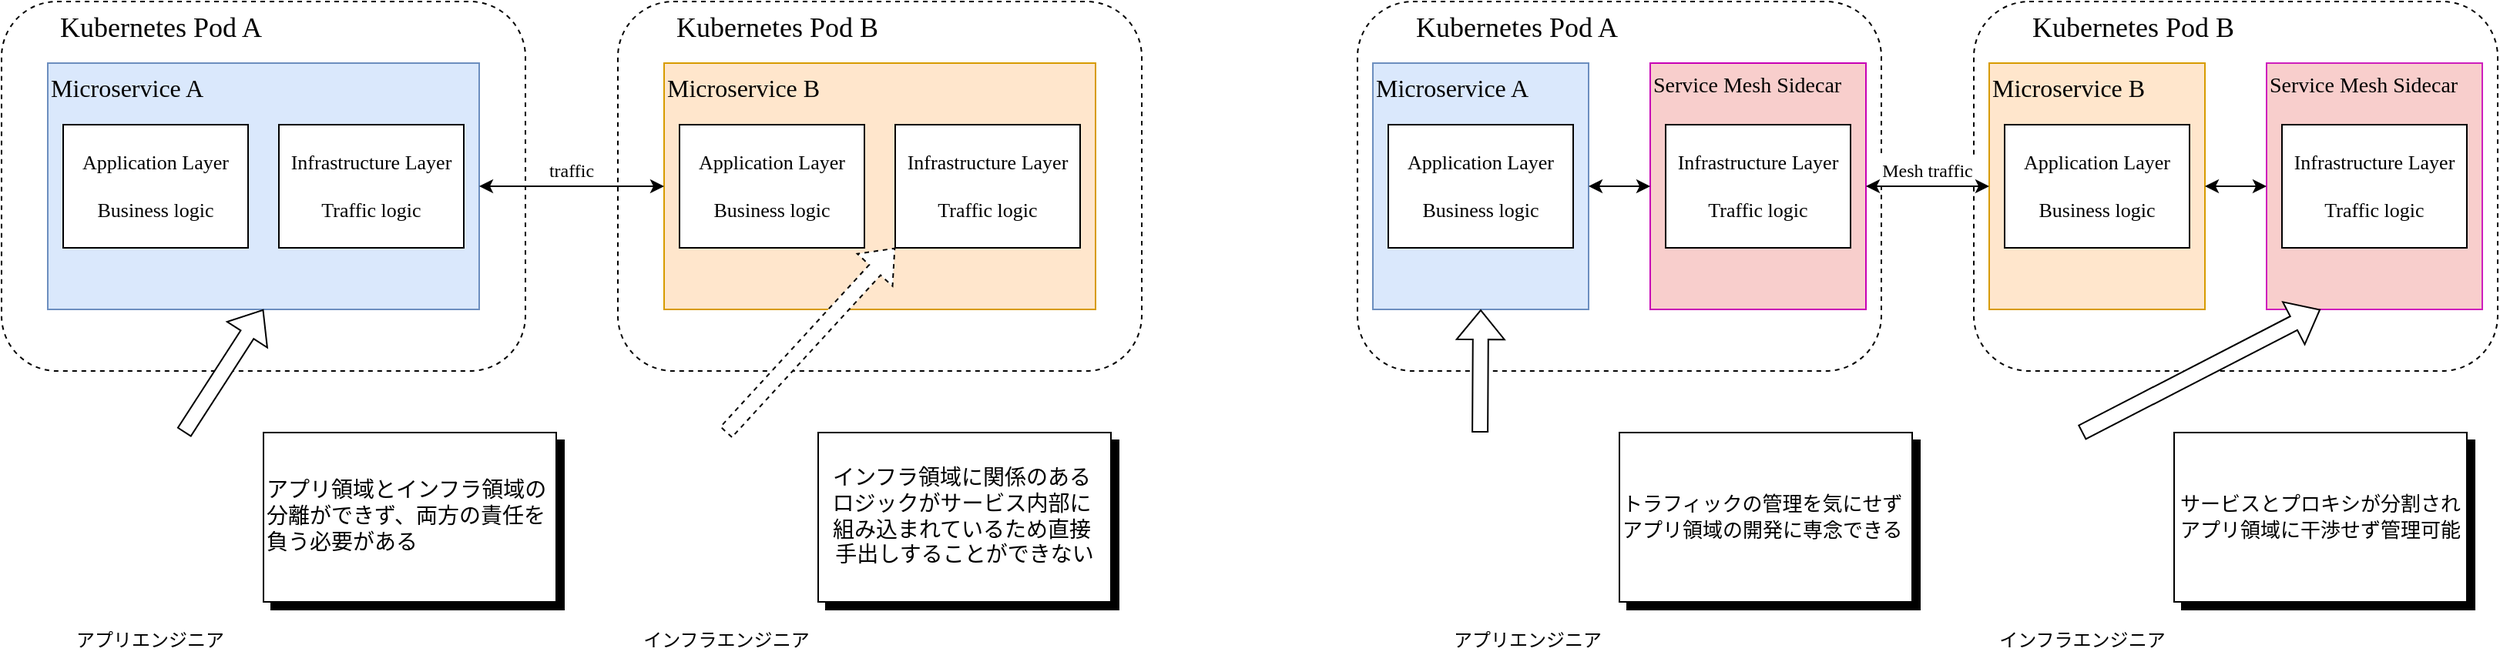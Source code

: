 <mxfile version="26.0.9">
  <diagram name="サイドカー" id="GY5iW_RVzcb3hvvs11iQ">
    <mxGraphModel dx="1147" dy="669" grid="1" gridSize="10" guides="1" tooltips="1" connect="1" arrows="1" fold="1" page="1" pageScale="1" pageWidth="2336" pageHeight="1654" math="0" shadow="0">
      <root>
        <mxCell id="0" />
        <mxCell id="1" parent="0" />
        <mxCell id="J_r4PYeLDRw4lh2Pbsrp-23" value="traffic" style="rounded=0;whiteSpace=wrap;html=1;fontFamily=Zen Kaku Gothic New;fontSource=https%3A%2F%2Ffonts.googleapis.com%2Fcss%3Ffamily%3DZen%2BKaku%2BGothic%2BNew;strokeColor=none;" vertex="1" parent="1">
          <mxGeometry x="410" y="180" width="60" height="20" as="geometry" />
        </mxCell>
        <mxCell id="J_r4PYeLDRw4lh2Pbsrp-31" value="&lt;span style=&quot;font-size: 18px; white-space: pre;&quot;&gt;&#x9;&lt;/span&gt;&lt;span style=&quot;font-size: 18px;&quot;&gt;Kubernetes&amp;nbsp;&lt;/span&gt;&lt;span style=&quot;font-size: 18px;&quot;&gt;Pod B&lt;/span&gt;" style="rounded=1;whiteSpace=wrap;html=1;dashed=1;align=left;verticalAlign=top;fontFamily=Zen Kaku Gothic New;fontSource=https%3A%2F%2Ffonts.googleapis.com%2Fcss%3Ffamily%3DZen%2BKaku%2BGothic%2BNew;" vertex="1" parent="1">
          <mxGeometry x="1350" y="80" width="340" height="240" as="geometry" />
        </mxCell>
        <mxCell id="J_r4PYeLDRw4lh2Pbsrp-50" value="&lt;span style=&quot;font-family: &amp;quot;Zen Kaku Gothic New&amp;quot;;&quot;&gt;&lt;font style=&quot;font-size: 14px;&quot;&gt;Service Mesh Sidecar&lt;/font&gt;&lt;/span&gt;" style="rounded=0;whiteSpace=wrap;html=1;align=left;verticalAlign=top;fillColor=#f8cecc;strokeColor=light-dark(#ce1ebd, #d7817e);" vertex="1" parent="1">
          <mxGeometry x="1540" y="120" width="140" height="160" as="geometry" />
        </mxCell>
        <mxCell id="J_r4PYeLDRw4lh2Pbsrp-29" value="&lt;font style=&quot;font-size: 18px;&quot;&gt;&lt;span style=&quot;white-space: pre;&quot;&gt;&#x9;&lt;/span&gt;Kubernetes Pod A&lt;/font&gt;" style="rounded=1;whiteSpace=wrap;html=1;dashed=1;align=left;verticalAlign=top;fontFamily=Zen Kaku Gothic New;fontSource=https%3A%2F%2Ffonts.googleapis.com%2Fcss%3Ffamily%3DZen%2BKaku%2BGothic%2BNew;" vertex="1" parent="1">
          <mxGeometry x="950" y="80" width="340" height="240" as="geometry" />
        </mxCell>
        <mxCell id="J_r4PYeLDRw4lh2Pbsrp-49" value="&lt;span style=&quot;font-family: &amp;quot;Zen Kaku Gothic New&amp;quot;;&quot;&gt;&lt;font style=&quot;font-size: 14px;&quot;&gt;Service Mesh Sidecar&lt;/font&gt;&lt;/span&gt;" style="rounded=0;whiteSpace=wrap;html=1;align=left;verticalAlign=top;fillColor=#f8cecc;strokeColor=light-dark(#c700b6, #d7817e);" vertex="1" parent="1">
          <mxGeometry x="1140" y="120" width="140" height="160" as="geometry" />
        </mxCell>
        <mxCell id="J_r4PYeLDRw4lh2Pbsrp-18" value="" style="rounded=0;whiteSpace=wrap;html=1;fillColor=#000000;fontFamily=Zen Kaku Gothic New;fontSource=https%3A%2F%2Ffonts.googleapis.com%2Fcss%3Ffamily%3DZen%2BKaku%2BGothic%2BNew;" vertex="1" parent="1">
          <mxGeometry x="245" y="365" width="190" height="110" as="geometry" />
        </mxCell>
        <mxCell id="J_r4PYeLDRw4lh2Pbsrp-1" value="&lt;font style=&quot;font-size: 18px;&quot;&gt;&lt;span style=&quot;white-space: pre;&quot;&gt;&#x9;&lt;/span&gt;Kubernetes Pod A&lt;/font&gt;" style="rounded=1;whiteSpace=wrap;html=1;dashed=1;align=left;verticalAlign=top;fontFamily=Zen Kaku Gothic New;fontSource=https%3A%2F%2Ffonts.googleapis.com%2Fcss%3Ffamily%3DZen%2BKaku%2BGothic%2BNew;" vertex="1" parent="1">
          <mxGeometry x="70" y="80" width="340" height="240" as="geometry" />
        </mxCell>
        <mxCell id="J_r4PYeLDRw4lh2Pbsrp-2" value="Microservice A" style="rounded=0;whiteSpace=wrap;html=1;fontFamily=Zen Kaku Gothic New;fontSource=https%3A%2F%2Ffonts.googleapis.com%2Fcss%3Ffamily%3DZen%2BKaku%2BGothic%2BNew;verticalAlign=top;fontSize=16;align=left;fillColor=#dae8fc;strokeColor=#6c8ebf;" vertex="1" parent="1">
          <mxGeometry x="100" y="120" width="280" height="160" as="geometry" />
        </mxCell>
        <mxCell id="J_r4PYeLDRw4lh2Pbsrp-3" value="&lt;span style=&quot;font-size: 18px; white-space: pre;&quot;&gt;&#x9;&lt;/span&gt;&lt;span style=&quot;font-size: 18px;&quot;&gt;Kubernetes&amp;nbsp;&lt;/span&gt;&lt;span style=&quot;font-size: 18px;&quot;&gt;Pod B&lt;/span&gt;" style="rounded=1;whiteSpace=wrap;html=1;dashed=1;align=left;verticalAlign=top;fontFamily=Zen Kaku Gothic New;fontSource=https%3A%2F%2Ffonts.googleapis.com%2Fcss%3Ffamily%3DZen%2BKaku%2BGothic%2BNew;" vertex="1" parent="1">
          <mxGeometry x="470" y="80" width="340" height="240" as="geometry" />
        </mxCell>
        <mxCell id="J_r4PYeLDRw4lh2Pbsrp-4" value="Microservice&amp;nbsp;B" style="rounded=0;whiteSpace=wrap;html=1;fontFamily=Zen Kaku Gothic New;fontSource=https%3A%2F%2Ffonts.googleapis.com%2Fcss%3Ffamily%3DZen%2BKaku%2BGothic%2BNew;verticalAlign=top;fontSize=16;align=left;fillColor=#ffe6cc;strokeColor=#d79b00;" vertex="1" parent="1">
          <mxGeometry x="500" y="120" width="280" height="160" as="geometry" />
        </mxCell>
        <mxCell id="J_r4PYeLDRw4lh2Pbsrp-5" value="&lt;font&gt;Application Layer&lt;/font&gt;&lt;div&gt;&lt;font&gt;&lt;br&gt;Business logic&lt;/font&gt;&lt;/div&gt;" style="rounded=0;whiteSpace=wrap;html=1;fontFamily=Zen Kaku Gothic New;fontSource=https%3A%2F%2Ffonts.googleapis.com%2Fcss%3Ffamily%3DZen%2BKaku%2BGothic%2BNew;fontSize=13;" vertex="1" parent="1">
          <mxGeometry x="110" y="160" width="120" height="80" as="geometry" />
        </mxCell>
        <mxCell id="J_r4PYeLDRw4lh2Pbsrp-6" value="&lt;font style=&quot;font-size: 13px;&quot;&gt;Infrastructure Layer&lt;/font&gt;&lt;div&gt;&lt;font style=&quot;font-size: 13px;&quot;&gt;&lt;br&gt;Traffic logic&lt;/font&gt;&lt;/div&gt;" style="rounded=0;whiteSpace=wrap;html=1;fontFamily=Zen Kaku Gothic New;fontSource=https%3A%2F%2Ffonts.googleapis.com%2Fcss%3Ffamily%3DZen%2BKaku%2BGothic%2BNew;" vertex="1" parent="1">
          <mxGeometry x="250" y="160" width="120" height="80" as="geometry" />
        </mxCell>
        <mxCell id="J_r4PYeLDRw4lh2Pbsrp-7" value="&lt;font&gt;Application Layer&lt;/font&gt;&lt;div&gt;&lt;font&gt;&lt;br&gt;Business logic&lt;/font&gt;&lt;/div&gt;" style="rounded=0;whiteSpace=wrap;html=1;fontFamily=Zen Kaku Gothic New;fontSource=https%3A%2F%2Ffonts.googleapis.com%2Fcss%3Ffamily%3DZen%2BKaku%2BGothic%2BNew;fontSize=13;" vertex="1" parent="1">
          <mxGeometry x="510" y="160" width="120" height="80" as="geometry" />
        </mxCell>
        <mxCell id="J_r4PYeLDRw4lh2Pbsrp-8" value="&lt;font style=&quot;font-size: 13px;&quot;&gt;Infrastructure Layer&lt;/font&gt;&lt;div&gt;&lt;font style=&quot;font-size: 13px;&quot;&gt;&lt;br&gt;Traffic logic&lt;/font&gt;&lt;/div&gt;" style="rounded=0;whiteSpace=wrap;html=1;fontFamily=Zen Kaku Gothic New;fontSource=https%3A%2F%2Ffonts.googleapis.com%2Fcss%3Ffamily%3DZen%2BKaku%2BGothic%2BNew;" vertex="1" parent="1">
          <mxGeometry x="650" y="160" width="120" height="80" as="geometry" />
        </mxCell>
        <mxCell id="J_r4PYeLDRw4lh2Pbsrp-10" value="" style="shape=image;verticalLabelPosition=bottom;labelBackgroundColor=default;verticalAlign=top;aspect=fixed;imageAspect=0;image=https://blogger.googleusercontent.com/img/b/R29vZ2xl/AVvXsEhGllOWEA5zH1tlPydsq8bZ7LZE4ijD4gYmobE7UlDbg-LnOpG1Kq0SvRJ6tjmciF4772uZtzJrDzPX1mX6AuXUhIZ3C18auUXkATWb7r_TOBIDO2gar839CFXYz3WA95Q-553uIj6gBgMb/s400/job_it_dokata.png;fontFamily=Zen Kaku Gothic New;fontSource=https%3A%2F%2Ffonts.googleapis.com%2Fcss%3Ffamily%3DZen%2BKaku%2BGothic%2BNew;" vertex="1" parent="1">
          <mxGeometry x="480" y="360" width="120" height="120" as="geometry" />
        </mxCell>
        <mxCell id="J_r4PYeLDRw4lh2Pbsrp-11" value="" style="shape=image;verticalLabelPosition=bottom;labelBackgroundColor=default;verticalAlign=top;aspect=fixed;imageAspect=0;image=https://blogger.googleusercontent.com/img/b/R29vZ2xl/AVvXsEiTlfwxPuLS4rgL7HjGHxjSpmYFC__fu8dlQs_amm7y8cxneMJ-ikqxrhcSCC0ktXmg1nRJF6Ao2ziFK_u4Ay3WBkhQpENrOkZkJHx951u0lMq96Clnl8oDKXBATcOO9y5wIxYE49g1ChK5/s400/computer_hacker_white1_woman.png;flipH=1;fontFamily=Zen Kaku Gothic New;fontSource=https%3A%2F%2Ffonts.googleapis.com%2Fcss%3Ffamily%3DZen%2BKaku%2BGothic%2BNew;" vertex="1" parent="1">
          <mxGeometry x="999.4" y="360" width="120.6" height="120" as="geometry" />
        </mxCell>
        <mxCell id="J_r4PYeLDRw4lh2Pbsrp-12" value="" style="shape=image;verticalLabelPosition=bottom;labelBackgroundColor=default;verticalAlign=top;aspect=fixed;imageAspect=0;image=https://blogger.googleusercontent.com/img/b/R29vZ2xl/AVvXsEgIL0bJmMB2yZ27F2mQIEpzefDGIisYpMcEjIjiD6MopIGm23PY83CvtfdYws2DBZshFmk57LylVIo91FnYBjAuRZNdFN6w6-aiK3E8Phyphenhyphen8LazNtOWHm6OpeAt_5WCGkmn8cc-ZuB8imJc/s800/hacker_white3_cry.png;fontFamily=Zen Kaku Gothic New;fontSource=https%3A%2F%2Ffonts.googleapis.com%2Fcss%3Ffamily%3DZen%2BKaku%2BGothic%2BNew;" vertex="1" parent="1">
          <mxGeometry x="120" y="360" width="91.2" height="120" as="geometry" />
        </mxCell>
        <mxCell id="J_r4PYeLDRw4lh2Pbsrp-16" value="" style="shape=flexArrow;endArrow=classic;html=1;rounded=0;entryX=0.5;entryY=1;entryDx=0;entryDy=0;exitX=0.75;exitY=0;exitDx=0;exitDy=0;fillColor=default;fontFamily=Zen Kaku Gothic New;fontSource=https%3A%2F%2Ffonts.googleapis.com%2Fcss%3Ffamily%3DZen%2BKaku%2BGothic%2BNew;" edge="1" parent="1" source="J_r4PYeLDRw4lh2Pbsrp-12" target="J_r4PYeLDRw4lh2Pbsrp-2">
          <mxGeometry width="50" height="50" relative="1" as="geometry">
            <mxPoint x="340" y="440" as="sourcePoint" />
            <mxPoint x="390" y="390" as="targetPoint" />
          </mxGeometry>
        </mxCell>
        <mxCell id="J_r4PYeLDRw4lh2Pbsrp-17" value="&lt;font data-font-src=&quot;https://fonts.googleapis.com/css?family=Zen+Kaku+Gothic+New&quot;&gt;アプリ領域とインフラ領域の分離ができず、両方の責任を負う必要がある&lt;/font&gt;" style="rounded=0;whiteSpace=wrap;html=1;align=left;fontSize=14;fontFamily=Zen Kaku Gothic New;fontSource=https%3A%2F%2Ffonts.googleapis.com%2Fcss%3Ffamily%3DZen%2BKaku%2BGothic%2BNew;" vertex="1" parent="1">
          <mxGeometry x="240" y="360" width="190" height="110" as="geometry" />
        </mxCell>
        <mxCell id="J_r4PYeLDRw4lh2Pbsrp-21" value="アプリエンジニア" style="text;html=1;align=center;verticalAlign=middle;resizable=0;points=[];autosize=1;strokeColor=none;fillColor=none;fontFamily=Zen Kaku Gothic New;fontSource=https%3A%2F%2Ffonts.googleapis.com%2Fcss%3Ffamily%3DZen%2BKaku%2BGothic%2BNew;" vertex="1" parent="1">
          <mxGeometry x="105.6" y="480" width="120" height="30" as="geometry" />
        </mxCell>
        <mxCell id="J_r4PYeLDRw4lh2Pbsrp-24" value="" style="rounded=0;whiteSpace=wrap;html=1;fillColor=#000000;fontFamily=Zen Kaku Gothic New;fontSource=https%3A%2F%2Ffonts.googleapis.com%2Fcss%3Ffamily%3DZen%2BKaku%2BGothic%2BNew;" vertex="1" parent="1">
          <mxGeometry x="605" y="365" width="190" height="110" as="geometry" />
        </mxCell>
        <mxCell id="J_r4PYeLDRw4lh2Pbsrp-25" value="&lt;font data-font-src=&quot;https://fonts.googleapis.com/css?family=Zen+Kaku+Gothic+New&quot;&gt;インフラ領域に関係のある&amp;nbsp; ロジックがサービス内部に&amp;nbsp; 組み込まれているため直接&amp;nbsp; 手出しすることができない&lt;/font&gt;" style="rounded=0;whiteSpace=wrap;html=1;align=center;fontSize=14;fontFamily=Zen Kaku Gothic New;fontSource=https%3A%2F%2Ffonts.googleapis.com%2Fcss%3Ffamily%3DZen%2BKaku%2BGothic%2BNew;" vertex="1" parent="1">
          <mxGeometry x="600" y="360" width="190" height="110" as="geometry" />
        </mxCell>
        <mxCell id="J_r4PYeLDRw4lh2Pbsrp-26" value="インフラエンジニア" style="text;html=1;align=center;verticalAlign=middle;resizable=0;points=[];autosize=1;strokeColor=none;fillColor=none;fontFamily=Zen Kaku Gothic New;fontSource=https%3A%2F%2Ffonts.googleapis.com%2Fcss%3Ffamily%3DZen%2BKaku%2BGothic%2BNew;" vertex="1" parent="1">
          <mxGeometry x="475" y="480" width="130" height="30" as="geometry" />
        </mxCell>
        <mxCell id="J_r4PYeLDRw4lh2Pbsrp-27" value="" style="shape=flexArrow;endArrow=classic;html=1;rounded=0;exitX=0.5;exitY=0;exitDx=0;exitDy=0;fillColor=default;fontFamily=Zen Kaku Gothic New;fontSource=https%3A%2F%2Ffonts.googleapis.com%2Fcss%3Ffamily%3DZen%2BKaku%2BGothic%2BNew;dashed=1;" edge="1" parent="1" source="J_r4PYeLDRw4lh2Pbsrp-10">
          <mxGeometry width="50" height="50" relative="1" as="geometry">
            <mxPoint x="544" y="350" as="sourcePoint" />
            <mxPoint x="650" y="240" as="targetPoint" />
          </mxGeometry>
        </mxCell>
        <mxCell id="J_r4PYeLDRw4lh2Pbsrp-28" value="" style="rounded=0;whiteSpace=wrap;html=1;fillColor=#000000;fontFamily=Zen Kaku Gothic New;fontSource=https%3A%2F%2Ffonts.googleapis.com%2Fcss%3Ffamily%3DZen%2BKaku%2BGothic%2BNew;" vertex="1" parent="1">
          <mxGeometry x="1125" y="365" width="190" height="110" as="geometry" />
        </mxCell>
        <mxCell id="J_r4PYeLDRw4lh2Pbsrp-30" value="Microservice A" style="rounded=0;whiteSpace=wrap;html=1;fontFamily=Zen Kaku Gothic New;fontSource=https%3A%2F%2Ffonts.googleapis.com%2Fcss%3Ffamily%3DZen%2BKaku%2BGothic%2BNew;verticalAlign=top;fontSize=16;align=left;fillColor=#dae8fc;strokeColor=#6c8ebf;" vertex="1" parent="1">
          <mxGeometry x="960" y="120" width="140" height="160" as="geometry" />
        </mxCell>
        <mxCell id="J_r4PYeLDRw4lh2Pbsrp-32" value="Microservice&amp;nbsp;B" style="rounded=0;whiteSpace=wrap;html=1;fontFamily=Zen Kaku Gothic New;fontSource=https%3A%2F%2Ffonts.googleapis.com%2Fcss%3Ffamily%3DZen%2BKaku%2BGothic%2BNew;verticalAlign=top;fontSize=16;align=left;fillColor=#ffe6cc;strokeColor=#d79b00;" vertex="1" parent="1">
          <mxGeometry x="1360" y="120" width="140" height="160" as="geometry" />
        </mxCell>
        <mxCell id="J_r4PYeLDRw4lh2Pbsrp-33" value="&lt;font&gt;Application Layer&lt;/font&gt;&lt;div&gt;&lt;font&gt;&lt;br&gt;Business logic&lt;/font&gt;&lt;/div&gt;" style="rounded=0;whiteSpace=wrap;html=1;fontFamily=Zen Kaku Gothic New;fontSource=https%3A%2F%2Ffonts.googleapis.com%2Fcss%3Ffamily%3DZen%2BKaku%2BGothic%2BNew;fontSize=13;" vertex="1" parent="1">
          <mxGeometry x="970" y="160" width="120" height="80" as="geometry" />
        </mxCell>
        <mxCell id="J_r4PYeLDRw4lh2Pbsrp-34" value="&lt;font style=&quot;font-size: 13px;&quot;&gt;Infrastructure Layer&lt;/font&gt;&lt;div&gt;&lt;font style=&quot;font-size: 13px;&quot;&gt;&lt;br&gt;Traffic logic&lt;/font&gt;&lt;/div&gt;" style="rounded=0;whiteSpace=wrap;html=1;fontFamily=Zen Kaku Gothic New;fontSource=https%3A%2F%2Ffonts.googleapis.com%2Fcss%3Ffamily%3DZen%2BKaku%2BGothic%2BNew;" vertex="1" parent="1">
          <mxGeometry x="1150" y="160" width="120" height="80" as="geometry" />
        </mxCell>
        <mxCell id="J_r4PYeLDRw4lh2Pbsrp-35" value="&lt;font&gt;Application Layer&lt;/font&gt;&lt;div&gt;&lt;font&gt;&lt;br&gt;Business logic&lt;/font&gt;&lt;/div&gt;" style="rounded=0;whiteSpace=wrap;html=1;fontFamily=Zen Kaku Gothic New;fontSource=https%3A%2F%2Ffonts.googleapis.com%2Fcss%3Ffamily%3DZen%2BKaku%2BGothic%2BNew;fontSize=13;" vertex="1" parent="1">
          <mxGeometry x="1370" y="160" width="120" height="80" as="geometry" />
        </mxCell>
        <mxCell id="J_r4PYeLDRw4lh2Pbsrp-36" value="&lt;font style=&quot;font-size: 13px;&quot;&gt;Infrastructure Layer&lt;/font&gt;&lt;div&gt;&lt;font style=&quot;font-size: 13px;&quot;&gt;&lt;br&gt;Traffic logic&lt;/font&gt;&lt;/div&gt;" style="rounded=0;whiteSpace=wrap;html=1;fontFamily=Zen Kaku Gothic New;fontSource=https%3A%2F%2Ffonts.googleapis.com%2Fcss%3Ffamily%3DZen%2BKaku%2BGothic%2BNew;" vertex="1" parent="1">
          <mxGeometry x="1550" y="160" width="120" height="80" as="geometry" />
        </mxCell>
        <mxCell id="J_r4PYeLDRw4lh2Pbsrp-38" value="" style="shape=image;verticalLabelPosition=bottom;labelBackgroundColor=default;verticalAlign=top;aspect=fixed;imageAspect=0;image=https://blogger.googleusercontent.com/img/b/R29vZ2xl/AVvXsEhGllOWEA5zH1tlPydsq8bZ7LZE4ijD4gYmobE7UlDbg-LnOpG1Kq0SvRJ6tjmciF4772uZtzJrDzPX1mX6AuXUhIZ3C18auUXkATWb7r_TOBIDO2gar839CFXYz3WA95Q-553uIj6gBgMb/s400/job_it_dokata.png;fontFamily=Zen Kaku Gothic New;fontSource=https%3A%2F%2Ffonts.googleapis.com%2Fcss%3Ffamily%3DZen%2BKaku%2BGothic%2BNew;" vertex="1" parent="1">
          <mxGeometry x="1360" y="360" width="120" height="120" as="geometry" />
        </mxCell>
        <mxCell id="J_r4PYeLDRw4lh2Pbsrp-40" value="" style="shape=flexArrow;endArrow=classic;html=1;rounded=0;exitX=0.25;exitY=0;exitDx=0;exitDy=0;fillColor=default;fontFamily=Zen Kaku Gothic New;fontSource=https%3A%2F%2Ffonts.googleapis.com%2Fcss%3Ffamily%3DZen%2BKaku%2BGothic%2BNew;entryX=0.5;entryY=1;entryDx=0;entryDy=0;" edge="1" parent="1" source="J_r4PYeLDRw4lh2Pbsrp-11" target="J_r4PYeLDRw4lh2Pbsrp-30">
          <mxGeometry width="50" height="50" relative="1" as="geometry">
            <mxPoint x="1068.4" y="360" as="sourcePoint" />
            <mxPoint x="1150" y="340" as="targetPoint" />
          </mxGeometry>
        </mxCell>
        <mxCell id="J_r4PYeLDRw4lh2Pbsrp-41" value="&lt;font style=&quot;font-size: 13px;&quot; data-font-src=&quot;https://fonts.googleapis.com/css?family=Zen+Kaku+Gothic+New&quot;&gt;トラフィックの管理を気にせずアプリ領域の開発に専念できる&lt;/font&gt;" style="rounded=0;whiteSpace=wrap;html=1;align=left;fontSize=14;fontFamily=Zen Kaku Gothic New;fontSource=https%3A%2F%2Ffonts.googleapis.com%2Fcss%3Ffamily%3DZen%2BKaku%2BGothic%2BNew;" vertex="1" parent="1">
          <mxGeometry x="1120" y="360" width="190" height="110" as="geometry" />
        </mxCell>
        <mxCell id="J_r4PYeLDRw4lh2Pbsrp-42" value="アプリエンジニア" style="text;html=1;align=center;verticalAlign=middle;resizable=0;points=[];autosize=1;strokeColor=none;fillColor=none;fontFamily=Zen Kaku Gothic New;fontSource=https%3A%2F%2Ffonts.googleapis.com%2Fcss%3Ffamily%3DZen%2BKaku%2BGothic%2BNew;" vertex="1" parent="1">
          <mxGeometry x="999.7" y="480" width="120" height="30" as="geometry" />
        </mxCell>
        <mxCell id="J_r4PYeLDRw4lh2Pbsrp-44" value="" style="rounded=0;whiteSpace=wrap;html=1;fillColor=#000000;fontFamily=Zen Kaku Gothic New;fontSource=https%3A%2F%2Ffonts.googleapis.com%2Fcss%3Ffamily%3DZen%2BKaku%2BGothic%2BNew;" vertex="1" parent="1">
          <mxGeometry x="1485" y="365" width="190" height="110" as="geometry" />
        </mxCell>
        <mxCell id="J_r4PYeLDRw4lh2Pbsrp-45" value="&lt;font style=&quot;font-size: 13px;&quot; data-font-src=&quot;https://fonts.googleapis.com/css?family=Zen+Kaku+Gothic+New&quot;&gt;サービスとプロキシが分割されアプリ領域に干渉せず管理可能&lt;/font&gt;" style="rounded=0;whiteSpace=wrap;html=1;align=center;fontSize=14;fontFamily=Zen Kaku Gothic New;fontSource=https%3A%2F%2Ffonts.googleapis.com%2Fcss%3Ffamily%3DZen%2BKaku%2BGothic%2BNew;" vertex="1" parent="1">
          <mxGeometry x="1480" y="360" width="190" height="110" as="geometry" />
        </mxCell>
        <mxCell id="J_r4PYeLDRw4lh2Pbsrp-46" value="インフラエンジニア" style="text;html=1;align=center;verticalAlign=middle;resizable=0;points=[];autosize=1;strokeColor=none;fillColor=none;fontFamily=Zen Kaku Gothic New;fontSource=https%3A%2F%2Ffonts.googleapis.com%2Fcss%3Ffamily%3DZen%2BKaku%2BGothic%2BNew;" vertex="1" parent="1">
          <mxGeometry x="1355" y="480" width="130" height="30" as="geometry" />
        </mxCell>
        <mxCell id="J_r4PYeLDRw4lh2Pbsrp-47" value="" style="shape=flexArrow;endArrow=classic;html=1;rounded=0;exitX=0.5;exitY=0;exitDx=0;exitDy=0;fillColor=default;fontFamily=Zen Kaku Gothic New;fontSource=https%3A%2F%2Ffonts.googleapis.com%2Fcss%3Ffamily%3DZen%2BKaku%2BGothic%2BNew;strokeColor=default;entryX=0.25;entryY=1;entryDx=0;entryDy=0;" edge="1" parent="1" source="J_r4PYeLDRw4lh2Pbsrp-38" target="J_r4PYeLDRw4lh2Pbsrp-50">
          <mxGeometry width="50" height="50" relative="1" as="geometry">
            <mxPoint x="1424" y="350" as="sourcePoint" />
            <mxPoint x="1530" y="240" as="targetPoint" />
          </mxGeometry>
        </mxCell>
        <mxCell id="J_r4PYeLDRw4lh2Pbsrp-52" value="" style="endArrow=classic;startArrow=classic;html=1;rounded=0;exitX=1;exitY=0.5;exitDx=0;exitDy=0;entryX=0;entryY=0.5;entryDx=0;entryDy=0;" edge="1" parent="1" source="J_r4PYeLDRw4lh2Pbsrp-30" target="J_r4PYeLDRw4lh2Pbsrp-49">
          <mxGeometry width="50" height="50" relative="1" as="geometry">
            <mxPoint x="1150" y="240" as="sourcePoint" />
            <mxPoint x="1200" y="190" as="targetPoint" />
          </mxGeometry>
        </mxCell>
        <mxCell id="J_r4PYeLDRw4lh2Pbsrp-43" value="Mesh traffic" style="rounded=0;whiteSpace=wrap;html=1;fontFamily=Zen Kaku Gothic New;fontSource=https%3A%2F%2Ffonts.googleapis.com%2Fcss%3Ffamily%3DZen%2BKaku%2BGothic%2BNew;strokeColor=none;" vertex="1" parent="1">
          <mxGeometry x="1285" y="180" width="70" height="20" as="geometry" />
        </mxCell>
        <mxCell id="J_r4PYeLDRw4lh2Pbsrp-9" value="" style="endArrow=classic;startArrow=classic;html=1;rounded=0;exitX=1;exitY=0.5;exitDx=0;exitDy=0;entryX=0;entryY=0.5;entryDx=0;entryDy=0;fontFamily=Zen Kaku Gothic New;fontSource=https%3A%2F%2Ffonts.googleapis.com%2Fcss%3Ffamily%3DZen%2BKaku%2BGothic%2BNew;" edge="1" parent="1" source="J_r4PYeLDRw4lh2Pbsrp-2" target="J_r4PYeLDRw4lh2Pbsrp-4">
          <mxGeometry width="50" height="50" relative="1" as="geometry">
            <mxPoint x="520" y="320" as="sourcePoint" />
            <mxPoint x="570" y="270" as="targetPoint" />
          </mxGeometry>
        </mxCell>
        <mxCell id="J_r4PYeLDRw4lh2Pbsrp-53" value="" style="endArrow=classic;startArrow=classic;html=1;rounded=0;exitX=0;exitY=0.5;exitDx=0;exitDy=0;entryX=1;entryY=0.5;entryDx=0;entryDy=0;" edge="1" parent="1" source="J_r4PYeLDRw4lh2Pbsrp-50" target="J_r4PYeLDRw4lh2Pbsrp-32">
          <mxGeometry width="50" height="50" relative="1" as="geometry">
            <mxPoint x="1440" y="210" as="sourcePoint" />
            <mxPoint x="1490" y="160" as="targetPoint" />
          </mxGeometry>
        </mxCell>
        <mxCell id="J_r4PYeLDRw4lh2Pbsrp-54" value="" style="endArrow=classic;startArrow=classic;html=1;rounded=0;exitX=0;exitY=0.5;exitDx=0;exitDy=0;entryX=1;entryY=0.5;entryDx=0;entryDy=0;" edge="1" parent="1" source="J_r4PYeLDRw4lh2Pbsrp-32" target="J_r4PYeLDRw4lh2Pbsrp-49">
          <mxGeometry width="50" height="50" relative="1" as="geometry">
            <mxPoint x="1440" y="210" as="sourcePoint" />
            <mxPoint x="1490" y="160" as="targetPoint" />
          </mxGeometry>
        </mxCell>
      </root>
    </mxGraphModel>
  </diagram>
</mxfile>
